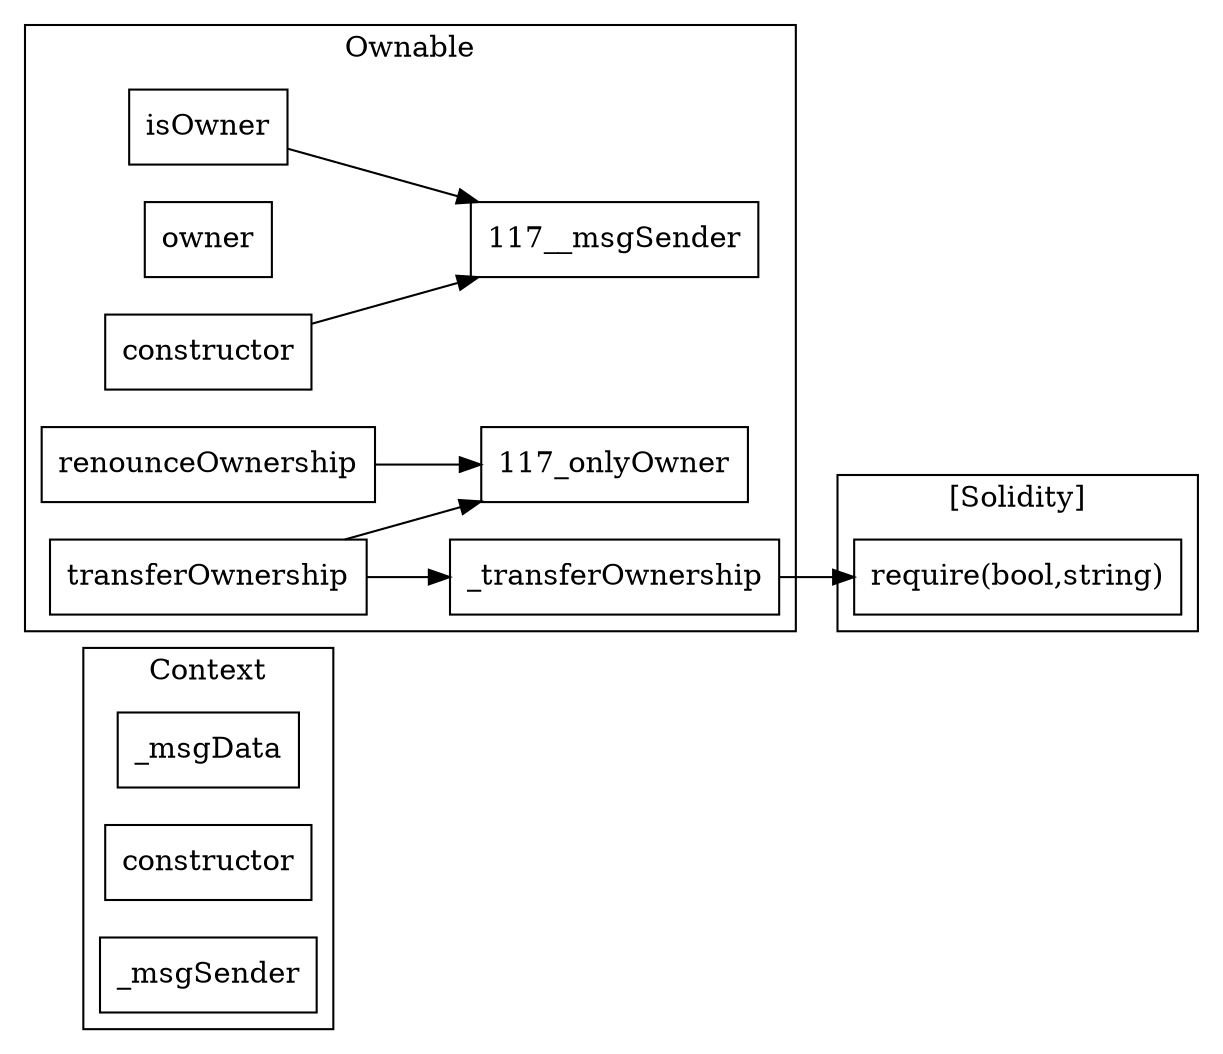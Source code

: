 strict digraph {
rankdir="LR"
node [shape=box]
subgraph cluster_144_Context {
label = "Context"
"144__msgData" [label="_msgData"]
"144_constructor" [label="constructor"]
"144__msgSender" [label="_msgSender"]
}subgraph cluster_117_Ownable {
label = "Ownable"
"117_isOwner" [label="isOwner"]
"117_owner" [label="owner"]
"117_renounceOwnership" [label="renounceOwnership"]
"117__transferOwnership" [label="_transferOwnership"]
"117_transferOwnership" [label="transferOwnership"]
"117_constructor" [label="constructor"]
"117_renounceOwnership" -> "117_onlyOwner"
"117_constructor" -> "117__msgSender"
"117_transferOwnership" -> "117__transferOwnership"
"117_isOwner" -> "117__msgSender"
"117_transferOwnership" -> "117_onlyOwner"
}subgraph cluster_solidity {
label = "[Solidity]"
"require(bool,string)" 
"117__transferOwnership" -> "require(bool,string)"
}
}